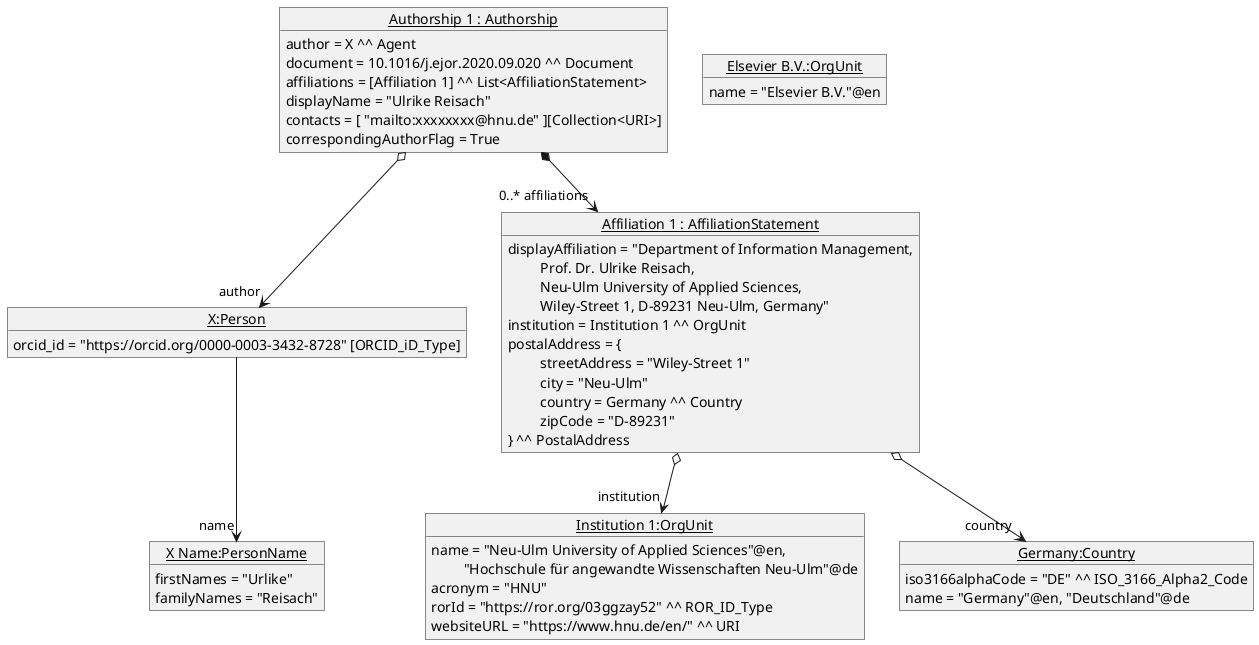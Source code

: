 @startuml
	object "<u>X:Person</u>" as X {
           orcid_id = "https://orcid.org/0000-0003-3432-8728" [ORCID_iD_Type]
        }

	object "<u>X Name:PersonName</u>" as XName {
            firstNames = "Urlike"
            familyNames = "Reisach"
        }

    X --> "name" XName

    object "<u>Institution 1:OrgUnit</u>" as Ins1 {
    	    name = "Neu-Ulm University of Applied Sciences"@en,
    	    \t "Hochschule für angewandte Wissenschaften Neu-Ulm"@de
            acronym = "HNU"
            rorId = "https://ror.org/03ggzay52" ^^ ROR_ID_Type
            websiteURL = "https://www.hnu.de/en/" ^^ URI
    	}

    object "<u>Germany:Country</u>" as Ger {
            iso3166alphaCode = "DE" ^^ ISO_3166_Alpha2_Code
            name = "Germany"@en, "Deutschland"@de
        }

    object "<u>Elsevier B.V.:OrgUnit</u>" as Elsevier {
            name = "Elsevier B.V."@en
        }

    object "<u>Affiliation 1 : AffiliationStatement</u>" as Aff1 {
            displayAffiliation = "Department of Information Management,
            \t Prof. Dr. Ulrike Reisach,
            \t Neu-Ulm University of Applied Sciences,
            \t Wiley-Street 1, D-89231 Neu-Ulm, Germany"
            institution = Institution 1 ^^ OrgUnit
            postalAddress = {
            \t streetAddress = "Wiley-Street 1"
            \t city = "Neu-Ulm"
            \t country = Germany ^^ Country
            \t zipCode = "D-89231"
            } ^^ PostalAddress
        }

    object "<u>Authorship 1 : Authorship</u>" as Aut1 {
            author = X ^^ Agent
            document = 10.1016/j.ejor.2020.09.020 ^^ Document
            affiliations = [Affiliation 1] ^^ List<AffiliationStatement>
            displayName = "Ulrike Reisach"
            contacts = [ "mailto:xxxxxxxx@hnu.de" ][Collection<URI>]
            correspondingAuthorFlag = True
        }
    Aut1 o--> "author" X
    Aff1 o--> "institution" Ins1
    Aff1 o--> "country" Ger
    Aut1 *--> "0..* affiliations" Aff1

@enduml